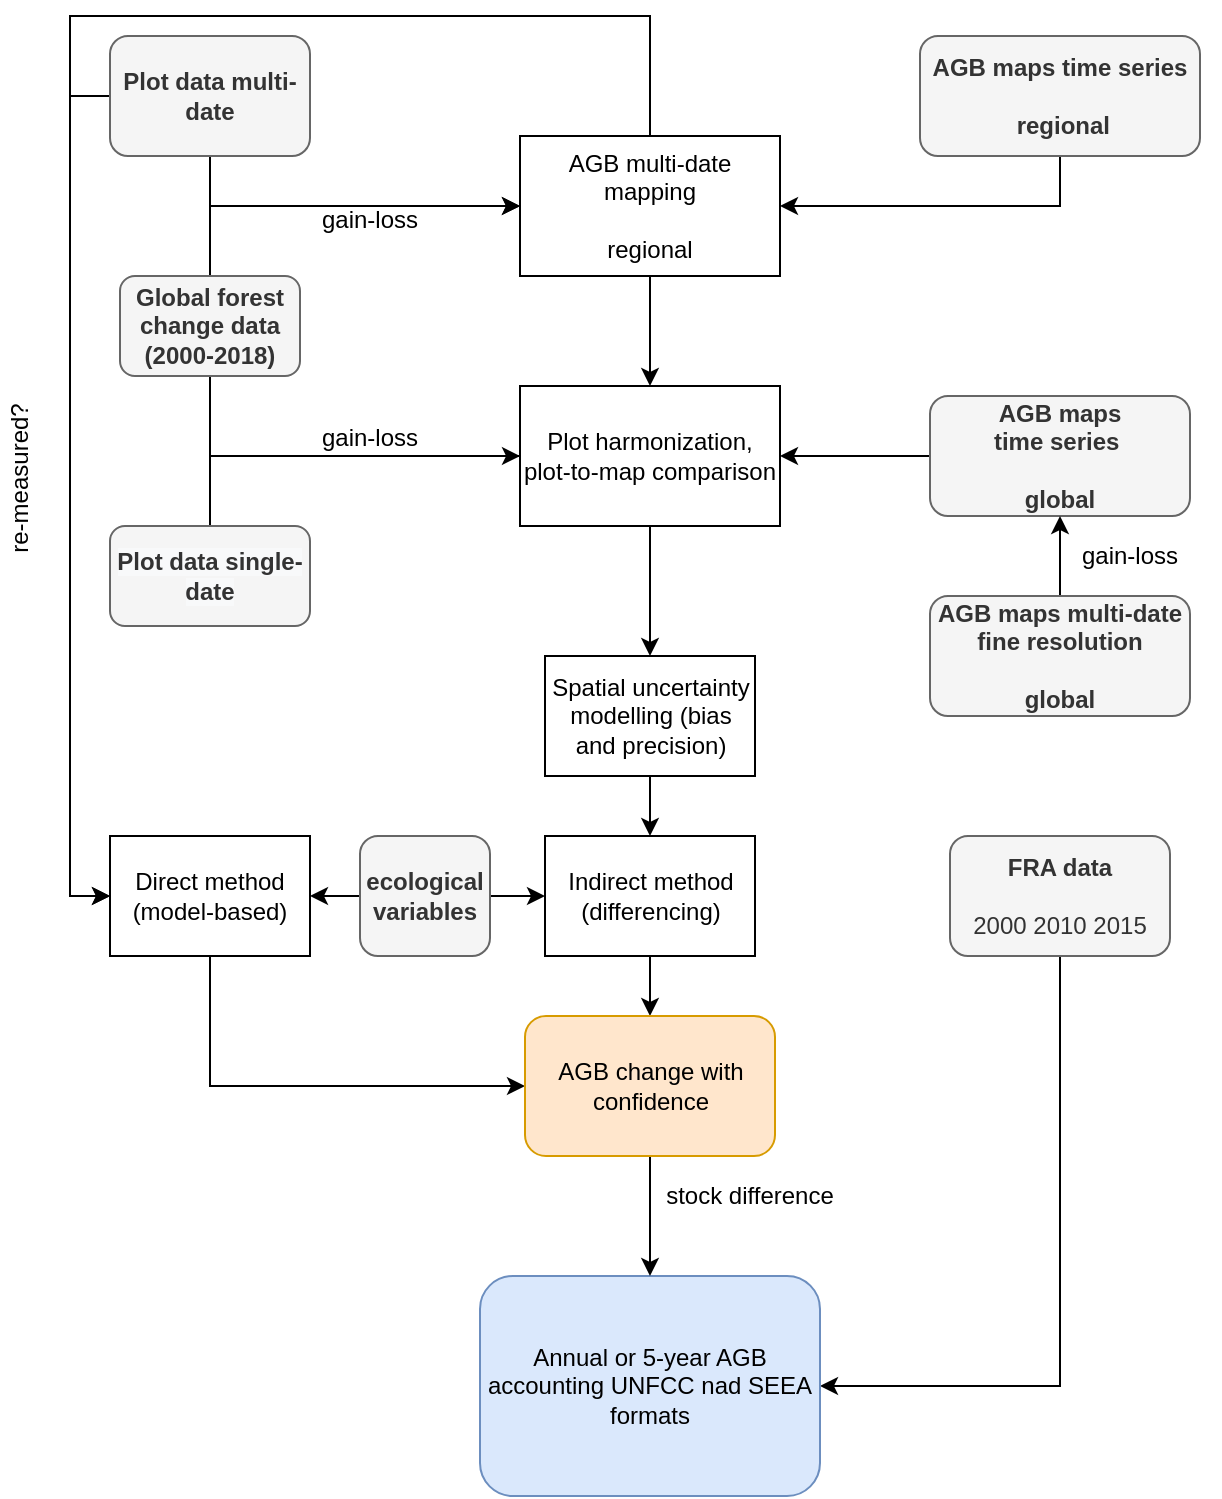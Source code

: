 <mxfile version="13.7.5" type="github">
  <diagram id="7Rsvs0vOTl0MpOckWxuK" name="Page-1">
    <mxGraphModel dx="1483" dy="1981" grid="1" gridSize="10" guides="1" tooltips="1" connect="1" arrows="1" fold="1" page="1" pageScale="1" pageWidth="850" pageHeight="1100" math="0" shadow="0">
      <root>
        <mxCell id="0" />
        <mxCell id="1" parent="0" />
        <mxCell id="WyV3JQxwRowbb4DdgCYI-11" style="edgeStyle=orthogonalEdgeStyle;rounded=0;orthogonalLoop=1;jettySize=auto;html=1;exitX=0.5;exitY=1;exitDx=0;exitDy=0;entryX=0;entryY=0.5;entryDx=0;entryDy=0;" edge="1" parent="1" source="sPtuqEH-0CU76L_9MhWu-2" target="sPtuqEH-0CU76L_9MhWu-28">
          <mxGeometry relative="1" as="geometry" />
        </mxCell>
        <mxCell id="sPtuqEH-0CU76L_9MhWu-2" value="Direct method (model-based)" style="rounded=0;whiteSpace=wrap;html=1;" parent="1" vertex="1">
          <mxGeometry x="195" y="-580" width="100" height="60" as="geometry" />
        </mxCell>
        <mxCell id="PQNr4_TIdTEO0NgWRt0n-21" style="edgeStyle=orthogonalEdgeStyle;rounded=0;orthogonalLoop=1;jettySize=auto;html=1;exitX=0.5;exitY=1;exitDx=0;exitDy=0;entryX=0.5;entryY=0;entryDx=0;entryDy=0;endArrow=classic;endFill=1;" parent="1" source="sPtuqEH-0CU76L_9MhWu-11" target="sPtuqEH-0CU76L_9MhWu-28" edge="1">
          <mxGeometry relative="1" as="geometry" />
        </mxCell>
        <mxCell id="sPtuqEH-0CU76L_9MhWu-11" value="Indirect method (differencing)" style="rounded=0;whiteSpace=wrap;html=1;" parent="1" vertex="1">
          <mxGeometry x="412.5" y="-580" width="105" height="60" as="geometry" />
        </mxCell>
        <mxCell id="sPtuqEH-0CU76L_9MhWu-58" style="edgeStyle=orthogonalEdgeStyle;rounded=0;orthogonalLoop=1;jettySize=auto;html=1;exitX=0.5;exitY=0;exitDx=0;exitDy=0;entryX=0;entryY=0.5;entryDx=0;entryDy=0;" parent="1" source="sPtuqEH-0CU76L_9MhWu-14" target="sPtuqEH-0CU76L_9MhWu-49" edge="1">
          <mxGeometry relative="1" as="geometry" />
        </mxCell>
        <mxCell id="PQNr4_TIdTEO0NgWRt0n-8" style="edgeStyle=orthogonalEdgeStyle;rounded=0;orthogonalLoop=1;jettySize=auto;html=1;exitX=0.5;exitY=1;exitDx=0;exitDy=0;entryX=0;entryY=0.5;entryDx=0;entryDy=0;endArrow=none;endFill=0;" parent="1" source="sPtuqEH-0CU76L_9MhWu-14" target="sPtuqEH-0CU76L_9MhWu-43" edge="1">
          <mxGeometry relative="1" as="geometry" />
        </mxCell>
        <mxCell id="sPtuqEH-0CU76L_9MhWu-14" value="&lt;b&gt;Global forest change data (2000-2018)&lt;/b&gt;" style="rounded=1;whiteSpace=wrap;html=1;fillColor=#f5f5f5;strokeColor=#666666;fontColor=#333333;" parent="1" vertex="1">
          <mxGeometry x="200" y="-860" width="90" height="50" as="geometry" />
        </mxCell>
        <mxCell id="PQNr4_TIdTEO0NgWRt0n-28" style="edgeStyle=orthogonalEdgeStyle;rounded=0;orthogonalLoop=1;jettySize=auto;html=1;exitX=0.5;exitY=1;exitDx=0;exitDy=0;entryX=1;entryY=0.5;entryDx=0;entryDy=0;endArrow=classic;endFill=1;" parent="1" source="sPtuqEH-0CU76L_9MhWu-16" target="sPtuqEH-0CU76L_9MhWu-19" edge="1">
          <mxGeometry relative="1" as="geometry" />
        </mxCell>
        <mxCell id="sPtuqEH-0CU76L_9MhWu-16" value="&lt;b&gt;FRA data&lt;br&gt;&lt;/b&gt;&lt;br&gt;2000 2010 2015" style="rounded=1;whiteSpace=wrap;html=1;fillColor=#f5f5f5;strokeColor=#666666;fontColor=#333333;" parent="1" vertex="1">
          <mxGeometry x="615" y="-580" width="110" height="60" as="geometry" />
        </mxCell>
        <mxCell id="sPtuqEH-0CU76L_9MhWu-19" value="Annual or 5-year AGB accounting UNFCC nad SEEA formats" style="rounded=1;whiteSpace=wrap;html=1;fillColor=#dae8fc;strokeColor=#6c8ebf;" parent="1" vertex="1">
          <mxGeometry x="380" y="-360" width="170" height="110" as="geometry" />
        </mxCell>
        <mxCell id="PQNr4_TIdTEO0NgWRt0n-16" style="edgeStyle=orthogonalEdgeStyle;rounded=0;orthogonalLoop=1;jettySize=auto;html=1;exitX=0;exitY=0.5;exitDx=0;exitDy=0;entryX=0;entryY=0.5;entryDx=0;entryDy=0;endArrow=classic;endFill=1;" parent="1" source="sPtuqEH-0CU76L_9MhWu-26" target="sPtuqEH-0CU76L_9MhWu-2" edge="1">
          <mxGeometry relative="1" as="geometry" />
        </mxCell>
        <mxCell id="PQNr4_TIdTEO0NgWRt0n-33" style="edgeStyle=orthogonalEdgeStyle;rounded=0;orthogonalLoop=1;jettySize=auto;html=1;exitX=0.5;exitY=1;exitDx=0;exitDy=0;entryX=0;entryY=0.5;entryDx=0;entryDy=0;endArrow=classic;endFill=1;" parent="1" source="sPtuqEH-0CU76L_9MhWu-26" target="sPtuqEH-0CU76L_9MhWu-49" edge="1">
          <mxGeometry relative="1" as="geometry" />
        </mxCell>
        <mxCell id="sPtuqEH-0CU76L_9MhWu-26" value="&lt;b style=&quot;font-family: &amp;#34;helvetica&amp;#34;&quot;&gt;Plot data multi-date&lt;/b&gt;" style="rounded=1;whiteSpace=wrap;html=1;fillColor=#f5f5f5;strokeColor=#666666;fontColor=#333333;" parent="1" vertex="1">
          <mxGeometry x="195" y="-980" width="100" height="60" as="geometry" />
        </mxCell>
        <mxCell id="PQNr4_TIdTEO0NgWRt0n-29" style="edgeStyle=orthogonalEdgeStyle;rounded=0;orthogonalLoop=1;jettySize=auto;html=1;exitX=0.5;exitY=1;exitDx=0;exitDy=0;entryX=0.5;entryY=0;entryDx=0;entryDy=0;endArrow=classic;endFill=1;" parent="1" source="sPtuqEH-0CU76L_9MhWu-28" target="sPtuqEH-0CU76L_9MhWu-19" edge="1">
          <mxGeometry relative="1" as="geometry" />
        </mxCell>
        <mxCell id="sPtuqEH-0CU76L_9MhWu-28" value="AGB change with confidence" style="rounded=1;whiteSpace=wrap;html=1;fillColor=#ffe6cc;strokeColor=#d79b00;" parent="1" vertex="1">
          <mxGeometry x="402.5" y="-490" width="125" height="70" as="geometry" />
        </mxCell>
        <mxCell id="PQNr4_TIdTEO0NgWRt0n-9" style="edgeStyle=orthogonalEdgeStyle;rounded=0;orthogonalLoop=1;jettySize=auto;html=1;exitX=0.5;exitY=0;exitDx=0;exitDy=0;entryX=0;entryY=0.5;entryDx=0;entryDy=0;endArrow=classic;endFill=1;" parent="1" source="sPtuqEH-0CU76L_9MhWu-36" target="sPtuqEH-0CU76L_9MhWu-43" edge="1">
          <mxGeometry relative="1" as="geometry" />
        </mxCell>
        <mxCell id="sPtuqEH-0CU76L_9MhWu-36" value="&lt;b style=&quot;color: rgb(51 , 51 , 51) ; font-family: &amp;#34;helvetica&amp;#34; ; font-size: 12px ; font-style: normal ; letter-spacing: normal ; text-align: center ; text-indent: 0px ; text-transform: none ; word-spacing: 0px ; background-color: rgb(248 , 249 , 250)&quot;&gt;Plot data single-date&lt;/b&gt;" style="rounded=1;whiteSpace=wrap;html=1;fillColor=#f5f5f5;strokeColor=#666666;fontColor=#333333;" parent="1" vertex="1">
          <mxGeometry x="195" y="-735" width="100" height="50" as="geometry" />
        </mxCell>
        <mxCell id="WyV3JQxwRowbb4DdgCYI-16" style="edgeStyle=orthogonalEdgeStyle;rounded=0;orthogonalLoop=1;jettySize=auto;html=1;exitX=0.5;exitY=1;exitDx=0;exitDy=0;entryX=0.5;entryY=0;entryDx=0;entryDy=0;" edge="1" parent="1" source="sPtuqEH-0CU76L_9MhWu-43" target="WyV3JQxwRowbb4DdgCYI-14">
          <mxGeometry relative="1" as="geometry" />
        </mxCell>
        <mxCell id="sPtuqEH-0CU76L_9MhWu-43" value="Plot harmonization, plot-to-map comparison" style="rounded=0;whiteSpace=wrap;html=1;" parent="1" vertex="1">
          <mxGeometry x="400" y="-805" width="130" height="70" as="geometry" />
        </mxCell>
        <mxCell id="sPtuqEH-0CU76L_9MhWu-59" style="edgeStyle=orthogonalEdgeStyle;rounded=0;orthogonalLoop=1;jettySize=auto;html=1;exitX=0.5;exitY=1;exitDx=0;exitDy=0;entryX=1;entryY=0.5;entryDx=0;entryDy=0;" parent="1" source="sPtuqEH-0CU76L_9MhWu-47" target="sPtuqEH-0CU76L_9MhWu-49" edge="1">
          <mxGeometry relative="1" as="geometry" />
        </mxCell>
        <mxCell id="sPtuqEH-0CU76L_9MhWu-47" value="&lt;b&gt;AGB maps time series&lt;br&gt;&lt;br&gt;&amp;nbsp;regional&lt;/b&gt;&lt;b&gt;&lt;br&gt;&lt;/b&gt;" style="rounded=1;whiteSpace=wrap;html=1;fillColor=#f5f5f5;strokeColor=#666666;fontColor=#333333;" parent="1" vertex="1">
          <mxGeometry x="600" y="-980" width="140" height="60" as="geometry" />
        </mxCell>
        <mxCell id="WyV3JQxwRowbb4DdgCYI-6" style="edgeStyle=orthogonalEdgeStyle;rounded=0;orthogonalLoop=1;jettySize=auto;html=1;exitX=0;exitY=0.5;exitDx=0;exitDy=0;entryX=1;entryY=0.5;entryDx=0;entryDy=0;" edge="1" parent="1" source="sPtuqEH-0CU76L_9MhWu-48" target="sPtuqEH-0CU76L_9MhWu-43">
          <mxGeometry relative="1" as="geometry" />
        </mxCell>
        <mxCell id="sPtuqEH-0CU76L_9MhWu-48" value="&lt;b&gt;AGB maps &lt;br&gt;time series&amp;nbsp;&lt;br&gt;&lt;br&gt;global&lt;br&gt;&lt;/b&gt;" style="rounded=1;whiteSpace=wrap;html=1;fillColor=#f5f5f5;strokeColor=#666666;fontColor=#333333;" parent="1" vertex="1">
          <mxGeometry x="605" y="-800" width="130" height="60" as="geometry" />
        </mxCell>
        <mxCell id="PQNr4_TIdTEO0NgWRt0n-11" value="" style="edgeStyle=orthogonalEdgeStyle;rounded=0;orthogonalLoop=1;jettySize=auto;html=1;endArrow=classic;endFill=1;" parent="1" source="sPtuqEH-0CU76L_9MhWu-49" target="sPtuqEH-0CU76L_9MhWu-43" edge="1">
          <mxGeometry relative="1" as="geometry" />
        </mxCell>
        <mxCell id="gxPmMTx2_d7EBtKhnhhi-1" style="edgeStyle=orthogonalEdgeStyle;rounded=0;orthogonalLoop=1;jettySize=auto;html=1;exitX=0.5;exitY=0;exitDx=0;exitDy=0;entryX=0;entryY=0.5;entryDx=0;entryDy=0;" parent="1" source="sPtuqEH-0CU76L_9MhWu-49" target="sPtuqEH-0CU76L_9MhWu-2" edge="1">
          <mxGeometry relative="1" as="geometry">
            <Array as="points">
              <mxPoint x="465" y="-990" />
              <mxPoint x="175" y="-990" />
              <mxPoint x="175" y="-550" />
            </Array>
          </mxGeometry>
        </mxCell>
        <mxCell id="sPtuqEH-0CU76L_9MhWu-49" value="AGB multi-date mapping&lt;br&gt;&lt;br&gt;regional" style="rounded=0;whiteSpace=wrap;html=1;" parent="1" vertex="1">
          <mxGeometry x="400" y="-930" width="130" height="70" as="geometry" />
        </mxCell>
        <mxCell id="PQNr4_TIdTEO0NgWRt0n-4" value="gain-loss" style="text;html=1;strokeColor=none;fillColor=none;align=center;verticalAlign=middle;whiteSpace=wrap;rounded=0;" parent="1" vertex="1">
          <mxGeometry x="280" y="-789" width="90" height="20" as="geometry" />
        </mxCell>
        <mxCell id="PQNr4_TIdTEO0NgWRt0n-17" value="re-measured?" style="text;html=1;strokeColor=none;fillColor=none;align=center;verticalAlign=middle;whiteSpace=wrap;rounded=0;rotation=-90;" parent="1" vertex="1">
          <mxGeometry x="105" y="-769" width="90" height="20" as="geometry" />
        </mxCell>
        <mxCell id="PQNr4_TIdTEO0NgWRt0n-30" value="stock difference" style="text;html=1;strokeColor=none;fillColor=none;align=center;verticalAlign=middle;whiteSpace=wrap;rounded=0;" parent="1" vertex="1">
          <mxGeometry x="470" y="-410" width="90" height="20" as="geometry" />
        </mxCell>
        <mxCell id="PQNr4_TIdTEO0NgWRt0n-5" value="gain-loss" style="text;html=1;strokeColor=none;fillColor=none;align=center;verticalAlign=middle;whiteSpace=wrap;rounded=0;" parent="1" vertex="1">
          <mxGeometry x="280" y="-898" width="90" height="20" as="geometry" />
        </mxCell>
        <mxCell id="WyV3JQxwRowbb4DdgCYI-4" style="edgeStyle=orthogonalEdgeStyle;rounded=0;orthogonalLoop=1;jettySize=auto;html=1;exitX=0.5;exitY=0;exitDx=0;exitDy=0;" edge="1" parent="1" source="WyV3JQxwRowbb4DdgCYI-3" target="sPtuqEH-0CU76L_9MhWu-48">
          <mxGeometry relative="1" as="geometry" />
        </mxCell>
        <mxCell id="WyV3JQxwRowbb4DdgCYI-3" value="&lt;b&gt;AGB maps multi-date &lt;br&gt;fine resolution&lt;br&gt;&lt;br&gt;global&lt;br&gt;&lt;/b&gt;" style="rounded=1;whiteSpace=wrap;html=1;fillColor=#f5f5f5;strokeColor=#666666;fontColor=#333333;" vertex="1" parent="1">
          <mxGeometry x="605" y="-700" width="130" height="60" as="geometry" />
        </mxCell>
        <mxCell id="WyV3JQxwRowbb4DdgCYI-5" value="gain-loss" style="text;html=1;strokeColor=none;fillColor=none;align=center;verticalAlign=middle;whiteSpace=wrap;rounded=0;" vertex="1" parent="1">
          <mxGeometry x="660" y="-730" width="90" height="20" as="geometry" />
        </mxCell>
        <mxCell id="WyV3JQxwRowbb4DdgCYI-10" style="edgeStyle=orthogonalEdgeStyle;rounded=0;orthogonalLoop=1;jettySize=auto;html=1;exitX=1;exitY=0.5;exitDx=0;exitDy=0;entryX=0;entryY=0.5;entryDx=0;entryDy=0;" edge="1" parent="1" source="WyV3JQxwRowbb4DdgCYI-7" target="sPtuqEH-0CU76L_9MhWu-11">
          <mxGeometry relative="1" as="geometry" />
        </mxCell>
        <mxCell id="WyV3JQxwRowbb4DdgCYI-17" style="edgeStyle=orthogonalEdgeStyle;rounded=0;orthogonalLoop=1;jettySize=auto;html=1;exitX=0;exitY=0.5;exitDx=0;exitDy=0;entryX=1;entryY=0.5;entryDx=0;entryDy=0;" edge="1" parent="1" source="WyV3JQxwRowbb4DdgCYI-7" target="sPtuqEH-0CU76L_9MhWu-2">
          <mxGeometry relative="1" as="geometry" />
        </mxCell>
        <mxCell id="WyV3JQxwRowbb4DdgCYI-7" value="&lt;b&gt;ecological variables&lt;br&gt;&lt;/b&gt;" style="rounded=1;whiteSpace=wrap;html=1;fillColor=#f5f5f5;strokeColor=#666666;fontColor=#333333;" vertex="1" parent="1">
          <mxGeometry x="320" y="-580" width="65" height="60" as="geometry" />
        </mxCell>
        <mxCell id="WyV3JQxwRowbb4DdgCYI-15" style="edgeStyle=orthogonalEdgeStyle;rounded=0;orthogonalLoop=1;jettySize=auto;html=1;exitX=0.5;exitY=1;exitDx=0;exitDy=0;entryX=0.5;entryY=0;entryDx=0;entryDy=0;" edge="1" parent="1" source="WyV3JQxwRowbb4DdgCYI-14" target="sPtuqEH-0CU76L_9MhWu-11">
          <mxGeometry relative="1" as="geometry" />
        </mxCell>
        <mxCell id="WyV3JQxwRowbb4DdgCYI-14" value="Spatial uncertainty modelling (bias and precision)" style="rounded=0;whiteSpace=wrap;html=1;" vertex="1" parent="1">
          <mxGeometry x="412.5" y="-670" width="105" height="60" as="geometry" />
        </mxCell>
      </root>
    </mxGraphModel>
  </diagram>
</mxfile>
